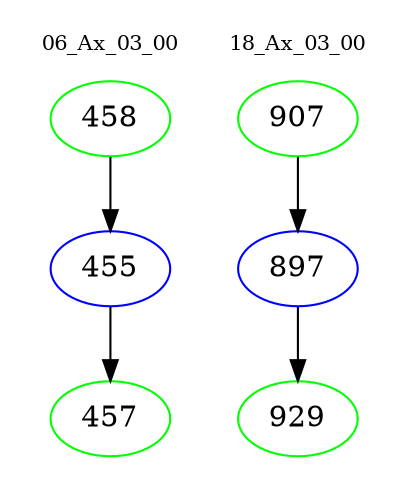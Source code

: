 digraph{
subgraph cluster_0 {
color = white
label = "06_Ax_03_00";
fontsize=10;
T0_458 [label="458", color="green"]
T0_458 -> T0_455 [color="black"]
T0_455 [label="455", color="blue"]
T0_455 -> T0_457 [color="black"]
T0_457 [label="457", color="green"]
}
subgraph cluster_1 {
color = white
label = "18_Ax_03_00";
fontsize=10;
T1_907 [label="907", color="green"]
T1_907 -> T1_897 [color="black"]
T1_897 [label="897", color="blue"]
T1_897 -> T1_929 [color="black"]
T1_929 [label="929", color="green"]
}
}
